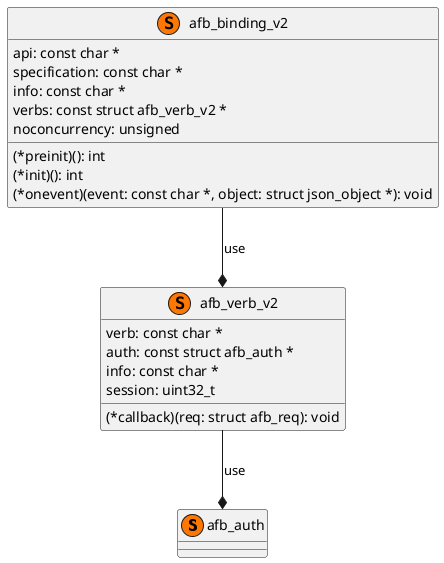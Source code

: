 @startuml
  class afb_auth << (S,#FF7700) >> {
  }

  class afb_verb_v2 << (S,#FF7700) >> {
    verb: const char *
    (*callback)(req: struct afb_req): void
    auth: const struct afb_auth *
    info: const char *
    session: uint32_t
  }

  class afb_binding_v2 << (S,#FF7700) >> {
    api: const char *
    specification: const char *
    info: const char *
    verbs: const struct afb_verb_v2 *
    (*preinit)(): int
    (*init)(): int
    (*onevent)(event: const char *, object: struct json_object *): void
    noconcurrency: unsigned
  }

  afb_binding_v2 --* afb_verb_v2 : use
  afb_verb_v2 --* afb_auth : use
@enduml
